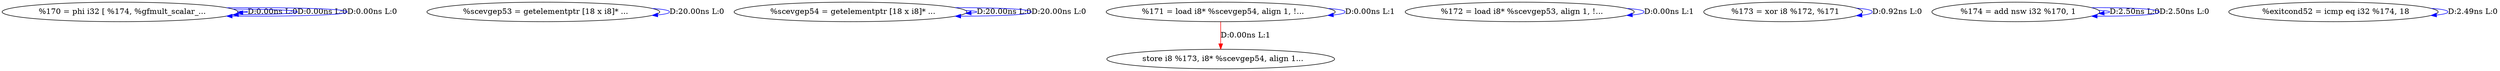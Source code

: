 digraph {
Node0x34216c0[label="  %170 = phi i32 [ %174, %gfmult_scalar_..."];
Node0x34216c0 -> Node0x34216c0[label="D:0.00ns L:0",color=blue];
Node0x34216c0 -> Node0x34216c0[label="D:0.00ns L:0",color=blue];
Node0x34216c0 -> Node0x34216c0[label="D:0.00ns L:0",color=blue];
Node0x34217a0[label="  %scevgep53 = getelementptr [18 x i8]* ..."];
Node0x34217a0 -> Node0x34217a0[label="D:20.00ns L:0",color=blue];
Node0x34218c0[label="  %scevgep54 = getelementptr [18 x i8]* ..."];
Node0x34218c0 -> Node0x34218c0[label="D:20.00ns L:0",color=blue];
Node0x34218c0 -> Node0x34218c0[label="D:20.00ns L:0",color=blue];
Node0x34219a0[label="  %171 = load i8* %scevgep54, align 1, !..."];
Node0x34219a0 -> Node0x34219a0[label="D:0.00ns L:1",color=blue];
Node0x3421c80[label="  store i8 %173, i8* %scevgep54, align 1..."];
Node0x34219a0 -> Node0x3421c80[label="D:0.00ns L:1",color=red];
Node0x3421a80[label="  %172 = load i8* %scevgep53, align 1, !..."];
Node0x3421a80 -> Node0x3421a80[label="D:0.00ns L:1",color=blue];
Node0x3421b60[label="  %173 = xor i8 %172, %171"];
Node0x3421b60 -> Node0x3421b60[label="D:0.92ns L:0",color=blue];
Node0x3421d60[label="  %174 = add nsw i32 %170, 1"];
Node0x3421d60 -> Node0x3421d60[label="D:2.50ns L:0",color=blue];
Node0x3421d60 -> Node0x3421d60[label="D:2.50ns L:0",color=blue];
Node0x3421e80[label="  %exitcond52 = icmp eq i32 %174, 18"];
Node0x3421e80 -> Node0x3421e80[label="D:2.49ns L:0",color=blue];
}

